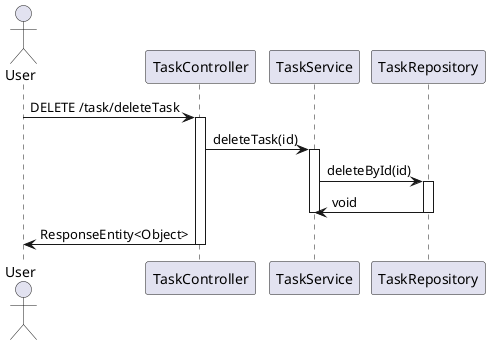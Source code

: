 @startuml
actor User
User -> TaskController: DELETE /task/deleteTask
activate TaskController
TaskController -> TaskService: deleteTask(id)
activate TaskService
TaskService -> TaskRepository: deleteById(id)
activate TaskRepository
TaskRepository -> TaskService: void
deactivate TaskRepository
deactivate TaskService
TaskController -> User: ResponseEntity<Object>
deactivate TaskController
@enduml
